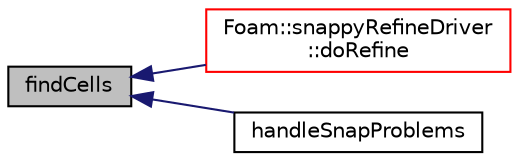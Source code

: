 digraph "findCells"
{
  bgcolor="transparent";
  edge [fontname="Helvetica",fontsize="10",labelfontname="Helvetica",labelfontsize="10"];
  node [fontname="Helvetica",fontsize="10",shape=record];
  rankdir="LR";
  Node1 [label="findCells",height=0.2,width=0.4,color="black", fillcolor="grey75", style="filled", fontcolor="black"];
  Node1 -> Node2 [dir="back",color="midnightblue",fontsize="10",style="solid",fontname="Helvetica"];
  Node2 [label="Foam::snappyRefineDriver\l::doRefine",height=0.2,width=0.4,color="red",URL="$a02426.html#a139ba4e0313668a135ae0a86b4468ea9",tooltip="Do all the refinement. "];
  Node1 -> Node3 [dir="back",color="midnightblue",fontsize="10",style="solid",fontname="Helvetica"];
  Node3 [label="handleSnapProblems",height=0.2,width=0.4,color="black",URL="$a02161.html#adb9d534f9c6e08cdcba5b58c3f8a116d"];
}
